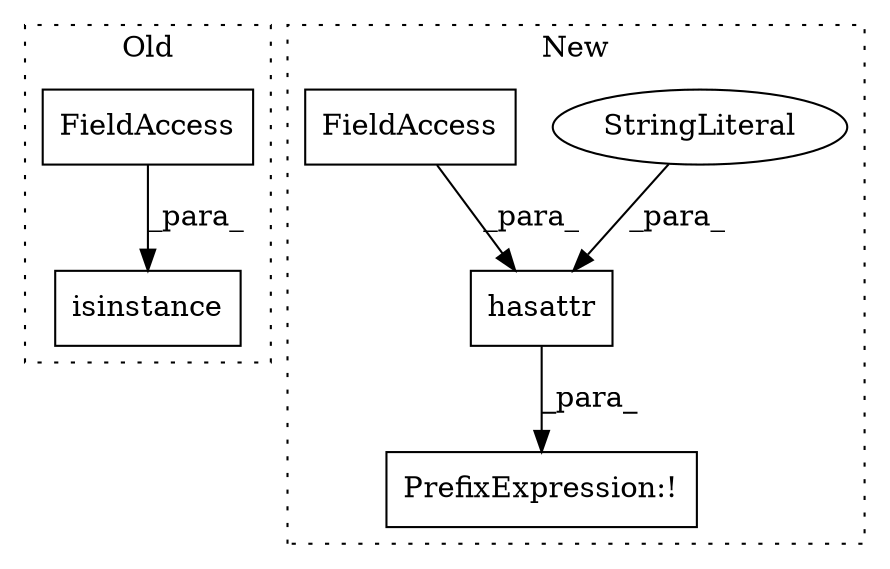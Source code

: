 digraph G {
subgraph cluster0 {
1 [label="isinstance" a="32" s="922,968" l="11,1" shape="box"];
5 [label="FieldAccess" a="22" s="933" l="9" shape="box"];
label = "Old";
style="dotted";
}
subgraph cluster1 {
2 [label="hasattr" a="32" s="912,946" l="8,1" shape="box"];
3 [label="StringLiteral" a="45" s="930" l="16" shape="ellipse"];
4 [label="PrefixExpression:!" a="38" s="911" l="1" shape="box"];
6 [label="FieldAccess" a="22" s="920" l="9" shape="box"];
label = "New";
style="dotted";
}
2 -> 4 [label="_para_"];
3 -> 2 [label="_para_"];
5 -> 1 [label="_para_"];
6 -> 2 [label="_para_"];
}